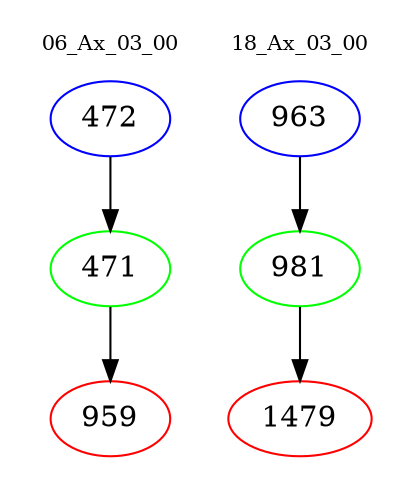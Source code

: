 digraph{
subgraph cluster_0 {
color = white
label = "06_Ax_03_00";
fontsize=10;
T0_472 [label="472", color="blue"]
T0_472 -> T0_471 [color="black"]
T0_471 [label="471", color="green"]
T0_471 -> T0_959 [color="black"]
T0_959 [label="959", color="red"]
}
subgraph cluster_1 {
color = white
label = "18_Ax_03_00";
fontsize=10;
T1_963 [label="963", color="blue"]
T1_963 -> T1_981 [color="black"]
T1_981 [label="981", color="green"]
T1_981 -> T1_1479 [color="black"]
T1_1479 [label="1479", color="red"]
}
}
